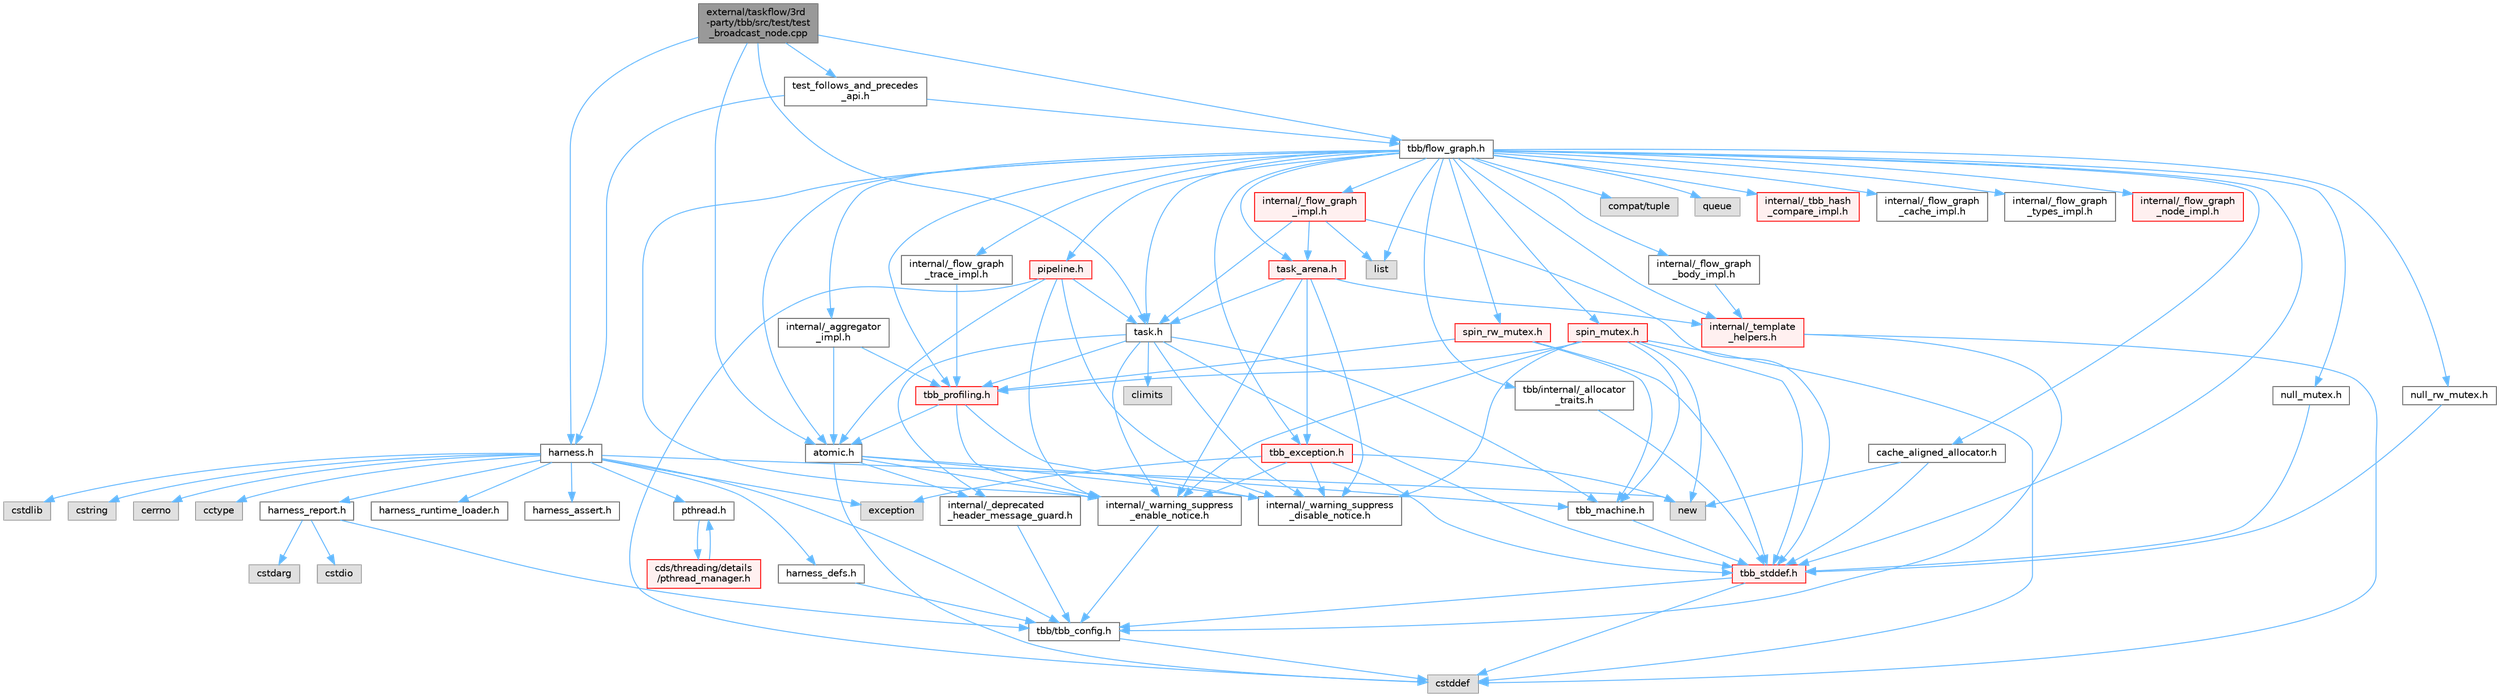 digraph "external/taskflow/3rd-party/tbb/src/test/test_broadcast_node.cpp"
{
 // LATEX_PDF_SIZE
  bgcolor="transparent";
  edge [fontname=Helvetica,fontsize=10,labelfontname=Helvetica,labelfontsize=10];
  node [fontname=Helvetica,fontsize=10,shape=box,height=0.2,width=0.4];
  Node1 [id="Node000001",label="external/taskflow/3rd\l-party/tbb/src/test/test\l_broadcast_node.cpp",height=0.2,width=0.4,color="gray40", fillcolor="grey60", style="filled", fontcolor="black",tooltip=" "];
  Node1 -> Node2 [id="edge113_Node000001_Node000002",color="steelblue1",style="solid",tooltip=" "];
  Node2 [id="Node000002",label="harness.h",height=0.2,width=0.4,color="grey40", fillcolor="white", style="filled",URL="$harness_8h.html",tooltip=" "];
  Node2 -> Node3 [id="edge114_Node000002_Node000003",color="steelblue1",style="solid",tooltip=" "];
  Node3 [id="Node000003",label="tbb/tbb_config.h",height=0.2,width=0.4,color="grey40", fillcolor="white", style="filled",URL="$tbb__config_8h.html",tooltip=" "];
  Node3 -> Node4 [id="edge115_Node000003_Node000004",color="steelblue1",style="solid",tooltip=" "];
  Node4 [id="Node000004",label="cstddef",height=0.2,width=0.4,color="grey60", fillcolor="#E0E0E0", style="filled",tooltip=" "];
  Node2 -> Node5 [id="edge116_Node000002_Node000005",color="steelblue1",style="solid",tooltip=" "];
  Node5 [id="Node000005",label="harness_defs.h",height=0.2,width=0.4,color="grey40", fillcolor="white", style="filled",URL="$harness__defs_8h.html",tooltip=" "];
  Node5 -> Node3 [id="edge117_Node000005_Node000003",color="steelblue1",style="solid",tooltip=" "];
  Node2 -> Node6 [id="edge118_Node000002_Node000006",color="steelblue1",style="solid",tooltip=" "];
  Node6 [id="Node000006",label="cstdlib",height=0.2,width=0.4,color="grey60", fillcolor="#E0E0E0", style="filled",tooltip=" "];
  Node2 -> Node7 [id="edge119_Node000002_Node000007",color="steelblue1",style="solid",tooltip=" "];
  Node7 [id="Node000007",label="cstring",height=0.2,width=0.4,color="grey60", fillcolor="#E0E0E0", style="filled",tooltip=" "];
  Node2 -> Node8 [id="edge120_Node000002_Node000008",color="steelblue1",style="solid",tooltip=" "];
  Node8 [id="Node000008",label="cerrno",height=0.2,width=0.4,color="grey60", fillcolor="#E0E0E0", style="filled",tooltip=" "];
  Node2 -> Node9 [id="edge121_Node000002_Node000009",color="steelblue1",style="solid",tooltip=" "];
  Node9 [id="Node000009",label="cctype",height=0.2,width=0.4,color="grey60", fillcolor="#E0E0E0", style="filled",tooltip=" "];
  Node2 -> Node10 [id="edge122_Node000002_Node000010",color="steelblue1",style="solid",tooltip=" "];
  Node10 [id="Node000010",label="new",height=0.2,width=0.4,color="grey60", fillcolor="#E0E0E0", style="filled",tooltip=" "];
  Node2 -> Node11 [id="edge123_Node000002_Node000011",color="steelblue1",style="solid",tooltip=" "];
  Node11 [id="Node000011",label="pthread.h",height=0.2,width=0.4,color="grey40", fillcolor="white", style="filled",URL="$pthread_8h.html",tooltip=" "];
  Node11 -> Node12 [id="edge124_Node000011_Node000012",color="steelblue1",style="solid",tooltip=" "];
  Node12 [id="Node000012",label="cds/threading/details\l/pthread_manager.h",height=0.2,width=0.4,color="red", fillcolor="#FFF0F0", style="filled",URL="$pthread__manager_8h.html",tooltip=" "];
  Node12 -> Node11 [id="edge125_Node000012_Node000011",color="steelblue1",style="solid",tooltip=" "];
  Node2 -> Node57 [id="edge126_Node000002_Node000057",color="steelblue1",style="solid",tooltip=" "];
  Node57 [id="Node000057",label="harness_runtime_loader.h",height=0.2,width=0.4,color="grey40", fillcolor="white", style="filled",URL="$harness__runtime__loader_8h.html",tooltip=" "];
  Node2 -> Node58 [id="edge127_Node000002_Node000058",color="steelblue1",style="solid",tooltip=" "];
  Node58 [id="Node000058",label="harness_report.h",height=0.2,width=0.4,color="grey40", fillcolor="white", style="filled",URL="$harness__report_8h.html",tooltip=" "];
  Node58 -> Node59 [id="edge128_Node000058_Node000059",color="steelblue1",style="solid",tooltip=" "];
  Node59 [id="Node000059",label="cstdio",height=0.2,width=0.4,color="grey60", fillcolor="#E0E0E0", style="filled",tooltip=" "];
  Node58 -> Node60 [id="edge129_Node000058_Node000060",color="steelblue1",style="solid",tooltip=" "];
  Node60 [id="Node000060",label="cstdarg",height=0.2,width=0.4,color="grey60", fillcolor="#E0E0E0", style="filled",tooltip=" "];
  Node58 -> Node3 [id="edge130_Node000058_Node000003",color="steelblue1",style="solid",tooltip=" "];
  Node2 -> Node24 [id="edge131_Node000002_Node000024",color="steelblue1",style="solid",tooltip=" "];
  Node24 [id="Node000024",label="exception",height=0.2,width=0.4,color="grey60", fillcolor="#E0E0E0", style="filled",tooltip=" "];
  Node2 -> Node61 [id="edge132_Node000002_Node000061",color="steelblue1",style="solid",tooltip=" "];
  Node61 [id="Node000061",label="harness_assert.h",height=0.2,width=0.4,color="grey40", fillcolor="white", style="filled",URL="$harness__assert_8h.html",tooltip=" "];
  Node1 -> Node62 [id="edge133_Node000001_Node000062",color="steelblue1",style="solid",tooltip=" "];
  Node62 [id="Node000062",label="tbb/flow_graph.h",height=0.2,width=0.4,color="grey40", fillcolor="white", style="filled",URL="$flow__graph_8h.html",tooltip="The graph related classes and functions"];
  Node62 -> Node63 [id="edge134_Node000062_Node000063",color="steelblue1",style="solid",tooltip=" "];
  Node63 [id="Node000063",label="internal/_warning_suppress\l_enable_notice.h",height=0.2,width=0.4,color="grey40", fillcolor="white", style="filled",URL="$__warning__suppress__enable__notice_8h.html",tooltip=" "];
  Node63 -> Node3 [id="edge135_Node000063_Node000003",color="steelblue1",style="solid",tooltip=" "];
  Node62 -> Node64 [id="edge136_Node000062_Node000064",color="steelblue1",style="solid",tooltip=" "];
  Node64 [id="Node000064",label="tbb_stddef.h",height=0.2,width=0.4,color="red", fillcolor="#FFF0F0", style="filled",URL="$tbb__stddef_8h.html",tooltip=" "];
  Node64 -> Node3 [id="edge137_Node000064_Node000003",color="steelblue1",style="solid",tooltip=" "];
  Node64 -> Node4 [id="edge138_Node000064_Node000004",color="steelblue1",style="solid",tooltip=" "];
  Node62 -> Node66 [id="edge139_Node000062_Node000066",color="steelblue1",style="solid",tooltip=" "];
  Node66 [id="Node000066",label="atomic.h",height=0.2,width=0.4,color="grey40", fillcolor="white", style="filled",URL="$external_2taskflow_23rd-party_2tbb_2include_2tbb_2atomic_8h.html",tooltip=" "];
  Node66 -> Node67 [id="edge140_Node000066_Node000067",color="steelblue1",style="solid",tooltip=" "];
  Node67 [id="Node000067",label="internal/_deprecated\l_header_message_guard.h",height=0.2,width=0.4,color="grey40", fillcolor="white", style="filled",URL="$__deprecated__header__message__guard_8h.html",tooltip=" "];
  Node67 -> Node3 [id="edge141_Node000067_Node000003",color="steelblue1",style="solid",tooltip=" "];
  Node66 -> Node63 [id="edge142_Node000066_Node000063",color="steelblue1",style="solid",tooltip=" "];
  Node66 -> Node4 [id="edge143_Node000066_Node000004",color="steelblue1",style="solid",tooltip=" "];
  Node66 -> Node68 [id="edge144_Node000066_Node000068",color="steelblue1",style="solid",tooltip=" "];
  Node68 [id="Node000068",label="tbb_machine.h",height=0.2,width=0.4,color="grey40", fillcolor="white", style="filled",URL="$tbb__machine_8h.html",tooltip=" "];
  Node68 -> Node64 [id="edge145_Node000068_Node000064",color="steelblue1",style="solid",tooltip=" "];
  Node66 -> Node69 [id="edge146_Node000066_Node000069",color="steelblue1",style="solid",tooltip=" "];
  Node69 [id="Node000069",label="internal/_warning_suppress\l_disable_notice.h",height=0.2,width=0.4,color="grey40", fillcolor="white", style="filled",URL="$__warning__suppress__disable__notice_8h.html",tooltip=" "];
  Node62 -> Node70 [id="edge147_Node000062_Node000070",color="steelblue1",style="solid",tooltip=" "];
  Node70 [id="Node000070",label="spin_mutex.h",height=0.2,width=0.4,color="red", fillcolor="#FFF0F0", style="filled",URL="$external_2taskflow_23rd-party_2tbb_2include_2tbb_2spin__mutex_8h.html",tooltip=" "];
  Node70 -> Node63 [id="edge148_Node000070_Node000063",color="steelblue1",style="solid",tooltip=" "];
  Node70 -> Node4 [id="edge149_Node000070_Node000004",color="steelblue1",style="solid",tooltip=" "];
  Node70 -> Node10 [id="edge150_Node000070_Node000010",color="steelblue1",style="solid",tooltip=" "];
  Node70 -> Node64 [id="edge151_Node000070_Node000064",color="steelblue1",style="solid",tooltip=" "];
  Node70 -> Node68 [id="edge152_Node000070_Node000068",color="steelblue1",style="solid",tooltip=" "];
  Node70 -> Node72 [id="edge153_Node000070_Node000072",color="steelblue1",style="solid",tooltip=" "];
  Node72 [id="Node000072",label="tbb_profiling.h",height=0.2,width=0.4,color="red", fillcolor="#FFF0F0", style="filled",URL="$tbb__profiling_8h.html",tooltip=" "];
  Node72 -> Node63 [id="edge154_Node000072_Node000063",color="steelblue1",style="solid",tooltip=" "];
  Node72 -> Node66 [id="edge155_Node000072_Node000066",color="steelblue1",style="solid",tooltip=" "];
  Node72 -> Node69 [id="edge156_Node000072_Node000069",color="steelblue1",style="solid",tooltip=" "];
  Node70 -> Node69 [id="edge157_Node000070_Node000069",color="steelblue1",style="solid",tooltip=" "];
  Node62 -> Node75 [id="edge158_Node000062_Node000075",color="steelblue1",style="solid",tooltip=" "];
  Node75 [id="Node000075",label="null_mutex.h",height=0.2,width=0.4,color="grey40", fillcolor="white", style="filled",URL="$external_2taskflow_23rd-party_2tbb_2include_2tbb_2null__mutex_8h.html",tooltip=" "];
  Node75 -> Node64 [id="edge159_Node000075_Node000064",color="steelblue1",style="solid",tooltip=" "];
  Node62 -> Node76 [id="edge160_Node000062_Node000076",color="steelblue1",style="solid",tooltip=" "];
  Node76 [id="Node000076",label="spin_rw_mutex.h",height=0.2,width=0.4,color="red", fillcolor="#FFF0F0", style="filled",URL="$spin__rw__mutex_8h.html",tooltip=" "];
  Node76 -> Node64 [id="edge161_Node000076_Node000064",color="steelblue1",style="solid",tooltip=" "];
  Node76 -> Node68 [id="edge162_Node000076_Node000068",color="steelblue1",style="solid",tooltip=" "];
  Node76 -> Node72 [id="edge163_Node000076_Node000072",color="steelblue1",style="solid",tooltip=" "];
  Node62 -> Node77 [id="edge164_Node000062_Node000077",color="steelblue1",style="solid",tooltip=" "];
  Node77 [id="Node000077",label="null_rw_mutex.h",height=0.2,width=0.4,color="grey40", fillcolor="white", style="filled",URL="$null__rw__mutex_8h.html",tooltip=" "];
  Node77 -> Node64 [id="edge165_Node000077_Node000064",color="steelblue1",style="solid",tooltip=" "];
  Node62 -> Node78 [id="edge166_Node000062_Node000078",color="steelblue1",style="solid",tooltip=" "];
  Node78 [id="Node000078",label="task.h",height=0.2,width=0.4,color="grey40", fillcolor="white", style="filled",URL="$task_8h.html",tooltip=" "];
  Node78 -> Node67 [id="edge167_Node000078_Node000067",color="steelblue1",style="solid",tooltip=" "];
  Node78 -> Node63 [id="edge168_Node000078_Node000063",color="steelblue1",style="solid",tooltip=" "];
  Node78 -> Node64 [id="edge169_Node000078_Node000064",color="steelblue1",style="solid",tooltip=" "];
  Node78 -> Node68 [id="edge170_Node000078_Node000068",color="steelblue1",style="solid",tooltip=" "];
  Node78 -> Node72 [id="edge171_Node000078_Node000072",color="steelblue1",style="solid",tooltip=" "];
  Node78 -> Node79 [id="edge172_Node000078_Node000079",color="steelblue1",style="solid",tooltip=" "];
  Node79 [id="Node000079",label="climits",height=0.2,width=0.4,color="grey60", fillcolor="#E0E0E0", style="filled",tooltip=" "];
  Node78 -> Node69 [id="edge173_Node000078_Node000069",color="steelblue1",style="solid",tooltip=" "];
  Node62 -> Node80 [id="edge174_Node000062_Node000080",color="steelblue1",style="solid",tooltip=" "];
  Node80 [id="Node000080",label="cache_aligned_allocator.h",height=0.2,width=0.4,color="grey40", fillcolor="white", style="filled",URL="$cache__aligned__allocator_8h.html",tooltip=" "];
  Node80 -> Node10 [id="edge175_Node000080_Node000010",color="steelblue1",style="solid",tooltip=" "];
  Node80 -> Node64 [id="edge176_Node000080_Node000064",color="steelblue1",style="solid",tooltip=" "];
  Node62 -> Node81 [id="edge177_Node000062_Node000081",color="steelblue1",style="solid",tooltip=" "];
  Node81 [id="Node000081",label="tbb_exception.h",height=0.2,width=0.4,color="red", fillcolor="#FFF0F0", style="filled",URL="$tbb__exception_8h.html",tooltip=" "];
  Node81 -> Node63 [id="edge178_Node000081_Node000063",color="steelblue1",style="solid",tooltip=" "];
  Node81 -> Node64 [id="edge179_Node000081_Node000064",color="steelblue1",style="solid",tooltip=" "];
  Node81 -> Node24 [id="edge180_Node000081_Node000024",color="steelblue1",style="solid",tooltip=" "];
  Node81 -> Node10 [id="edge181_Node000081_Node000010",color="steelblue1",style="solid",tooltip=" "];
  Node81 -> Node69 [id="edge182_Node000081_Node000069",color="steelblue1",style="solid",tooltip=" "];
  Node62 -> Node84 [id="edge183_Node000062_Node000084",color="steelblue1",style="solid",tooltip=" "];
  Node84 [id="Node000084",label="pipeline.h",height=0.2,width=0.4,color="red", fillcolor="#FFF0F0", style="filled",URL="$pipeline_8h.html",tooltip=" "];
  Node84 -> Node63 [id="edge184_Node000084_Node000063",color="steelblue1",style="solid",tooltip=" "];
  Node84 -> Node66 [id="edge185_Node000084_Node000066",color="steelblue1",style="solid",tooltip=" "];
  Node84 -> Node78 [id="edge186_Node000084_Node000078",color="steelblue1",style="solid",tooltip=" "];
  Node84 -> Node4 [id="edge187_Node000084_Node000004",color="steelblue1",style="solid",tooltip=" "];
  Node84 -> Node69 [id="edge188_Node000084_Node000069",color="steelblue1",style="solid",tooltip=" "];
  Node62 -> Node85 [id="edge189_Node000062_Node000085",color="steelblue1",style="solid",tooltip=" "];
  Node85 [id="Node000085",label="internal/_template\l_helpers.h",height=0.2,width=0.4,color="red", fillcolor="#FFF0F0", style="filled",URL="$__template__helpers_8h.html",tooltip=" "];
  Node85 -> Node4 [id="edge190_Node000085_Node000004",color="steelblue1",style="solid",tooltip=" "];
  Node85 -> Node3 [id="edge191_Node000085_Node000003",color="steelblue1",style="solid",tooltip=" "];
  Node62 -> Node86 [id="edge192_Node000062_Node000086",color="steelblue1",style="solid",tooltip=" "];
  Node86 [id="Node000086",label="internal/_aggregator\l_impl.h",height=0.2,width=0.4,color="grey40", fillcolor="white", style="filled",URL="$__aggregator__impl_8h.html",tooltip=" "];
  Node86 -> Node66 [id="edge193_Node000086_Node000066",color="steelblue1",style="solid",tooltip=" "];
  Node86 -> Node72 [id="edge194_Node000086_Node000072",color="steelblue1",style="solid",tooltip=" "];
  Node62 -> Node87 [id="edge195_Node000062_Node000087",color="steelblue1",style="solid",tooltip=" "];
  Node87 [id="Node000087",label="tbb/internal/_allocator\l_traits.h",height=0.2,width=0.4,color="grey40", fillcolor="white", style="filled",URL="$__allocator__traits_8h.html",tooltip=" "];
  Node87 -> Node64 [id="edge196_Node000087_Node000064",color="steelblue1",style="solid",tooltip=" "];
  Node62 -> Node72 [id="edge197_Node000062_Node000072",color="steelblue1",style="solid",tooltip=" "];
  Node62 -> Node88 [id="edge198_Node000062_Node000088",color="steelblue1",style="solid",tooltip=" "];
  Node88 [id="Node000088",label="task_arena.h",height=0.2,width=0.4,color="red", fillcolor="#FFF0F0", style="filled",URL="$task__arena_8h.html",tooltip=" "];
  Node88 -> Node63 [id="edge199_Node000088_Node000063",color="steelblue1",style="solid",tooltip=" "];
  Node88 -> Node78 [id="edge200_Node000088_Node000078",color="steelblue1",style="solid",tooltip=" "];
  Node88 -> Node81 [id="edge201_Node000088_Node000081",color="steelblue1",style="solid",tooltip=" "];
  Node88 -> Node85 [id="edge202_Node000088_Node000085",color="steelblue1",style="solid",tooltip=" "];
  Node88 -> Node69 [id="edge203_Node000088_Node000069",color="steelblue1",style="solid",tooltip=" "];
  Node62 -> Node89 [id="edge204_Node000062_Node000089",color="steelblue1",style="solid",tooltip=" "];
  Node89 [id="Node000089",label="compat/tuple",height=0.2,width=0.4,color="grey60", fillcolor="#E0E0E0", style="filled",tooltip=" "];
  Node62 -> Node90 [id="edge205_Node000062_Node000090",color="steelblue1",style="solid",tooltip=" "];
  Node90 [id="Node000090",label="list",height=0.2,width=0.4,color="grey60", fillcolor="#E0E0E0", style="filled",tooltip=" "];
  Node62 -> Node91 [id="edge206_Node000062_Node000091",color="steelblue1",style="solid",tooltip=" "];
  Node91 [id="Node000091",label="queue",height=0.2,width=0.4,color="grey60", fillcolor="#E0E0E0", style="filled",tooltip=" "];
  Node62 -> Node92 [id="edge207_Node000062_Node000092",color="steelblue1",style="solid",tooltip=" "];
  Node92 [id="Node000092",label="internal/_flow_graph\l_impl.h",height=0.2,width=0.4,color="red", fillcolor="#FFF0F0", style="filled",URL="$__flow__graph__impl_8h.html",tooltip=" "];
  Node92 -> Node64 [id="edge208_Node000092_Node000064",color="steelblue1",style="solid",tooltip=" "];
  Node92 -> Node78 [id="edge209_Node000092_Node000078",color="steelblue1",style="solid",tooltip=" "];
  Node92 -> Node88 [id="edge210_Node000092_Node000088",color="steelblue1",style="solid",tooltip=" "];
  Node92 -> Node90 [id="edge211_Node000092_Node000090",color="steelblue1",style="solid",tooltip=" "];
  Node62 -> Node94 [id="edge212_Node000062_Node000094",color="steelblue1",style="solid",tooltip=" "];
  Node94 [id="Node000094",label="internal/_flow_graph\l_trace_impl.h",height=0.2,width=0.4,color="grey40", fillcolor="white", style="filled",URL="$__flow__graph__trace__impl_8h.html",tooltip=" "];
  Node94 -> Node72 [id="edge213_Node000094_Node000072",color="steelblue1",style="solid",tooltip=" "];
  Node62 -> Node95 [id="edge214_Node000062_Node000095",color="steelblue1",style="solid",tooltip=" "];
  Node95 [id="Node000095",label="internal/_tbb_hash\l_compare_impl.h",height=0.2,width=0.4,color="red", fillcolor="#FFF0F0", style="filled",URL="$__tbb__hash__compare__impl_8h.html",tooltip=" "];
  Node62 -> Node96 [id="edge215_Node000062_Node000096",color="steelblue1",style="solid",tooltip=" "];
  Node96 [id="Node000096",label="internal/_flow_graph\l_body_impl.h",height=0.2,width=0.4,color="grey40", fillcolor="white", style="filled",URL="$__flow__graph__body__impl_8h.html",tooltip=" "];
  Node96 -> Node85 [id="edge216_Node000096_Node000085",color="steelblue1",style="solid",tooltip=" "];
  Node62 -> Node97 [id="edge217_Node000062_Node000097",color="steelblue1",style="solid",tooltip=" "];
  Node97 [id="Node000097",label="internal/_flow_graph\l_cache_impl.h",height=0.2,width=0.4,color="grey40", fillcolor="white", style="filled",URL="$__flow__graph__cache__impl_8h.html",tooltip=" "];
  Node62 -> Node98 [id="edge218_Node000062_Node000098",color="steelblue1",style="solid",tooltip=" "];
  Node98 [id="Node000098",label="internal/_flow_graph\l_types_impl.h",height=0.2,width=0.4,color="grey40", fillcolor="white", style="filled",URL="$__flow__graph__types__impl_8h.html",tooltip=" "];
  Node62 -> Node99 [id="edge219_Node000062_Node000099",color="steelblue1",style="solid",tooltip=" "];
  Node99 [id="Node000099",label="internal/_flow_graph\l_node_impl.h",height=0.2,width=0.4,color="red", fillcolor="#FFF0F0", style="filled",URL="$__flow__graph__node__impl_8h.html",tooltip=" "];
  Node1 -> Node78 [id="edge220_Node000001_Node000078",color="steelblue1",style="solid",tooltip=" "];
  Node1 -> Node66 [id="edge221_Node000001_Node000066",color="steelblue1",style="solid",tooltip=" "];
  Node1 -> Node101 [id="edge222_Node000001_Node000101",color="steelblue1",style="solid",tooltip=" "];
  Node101 [id="Node000101",label="test_follows_and_precedes\l_api.h",height=0.2,width=0.4,color="grey40", fillcolor="white", style="filled",URL="$test__follows__and__precedes__api_8h.html",tooltip=" "];
  Node101 -> Node2 [id="edge223_Node000101_Node000002",color="steelblue1",style="solid",tooltip=" "];
  Node101 -> Node62 [id="edge224_Node000101_Node000062",color="steelblue1",style="solid",tooltip=" "];
}
